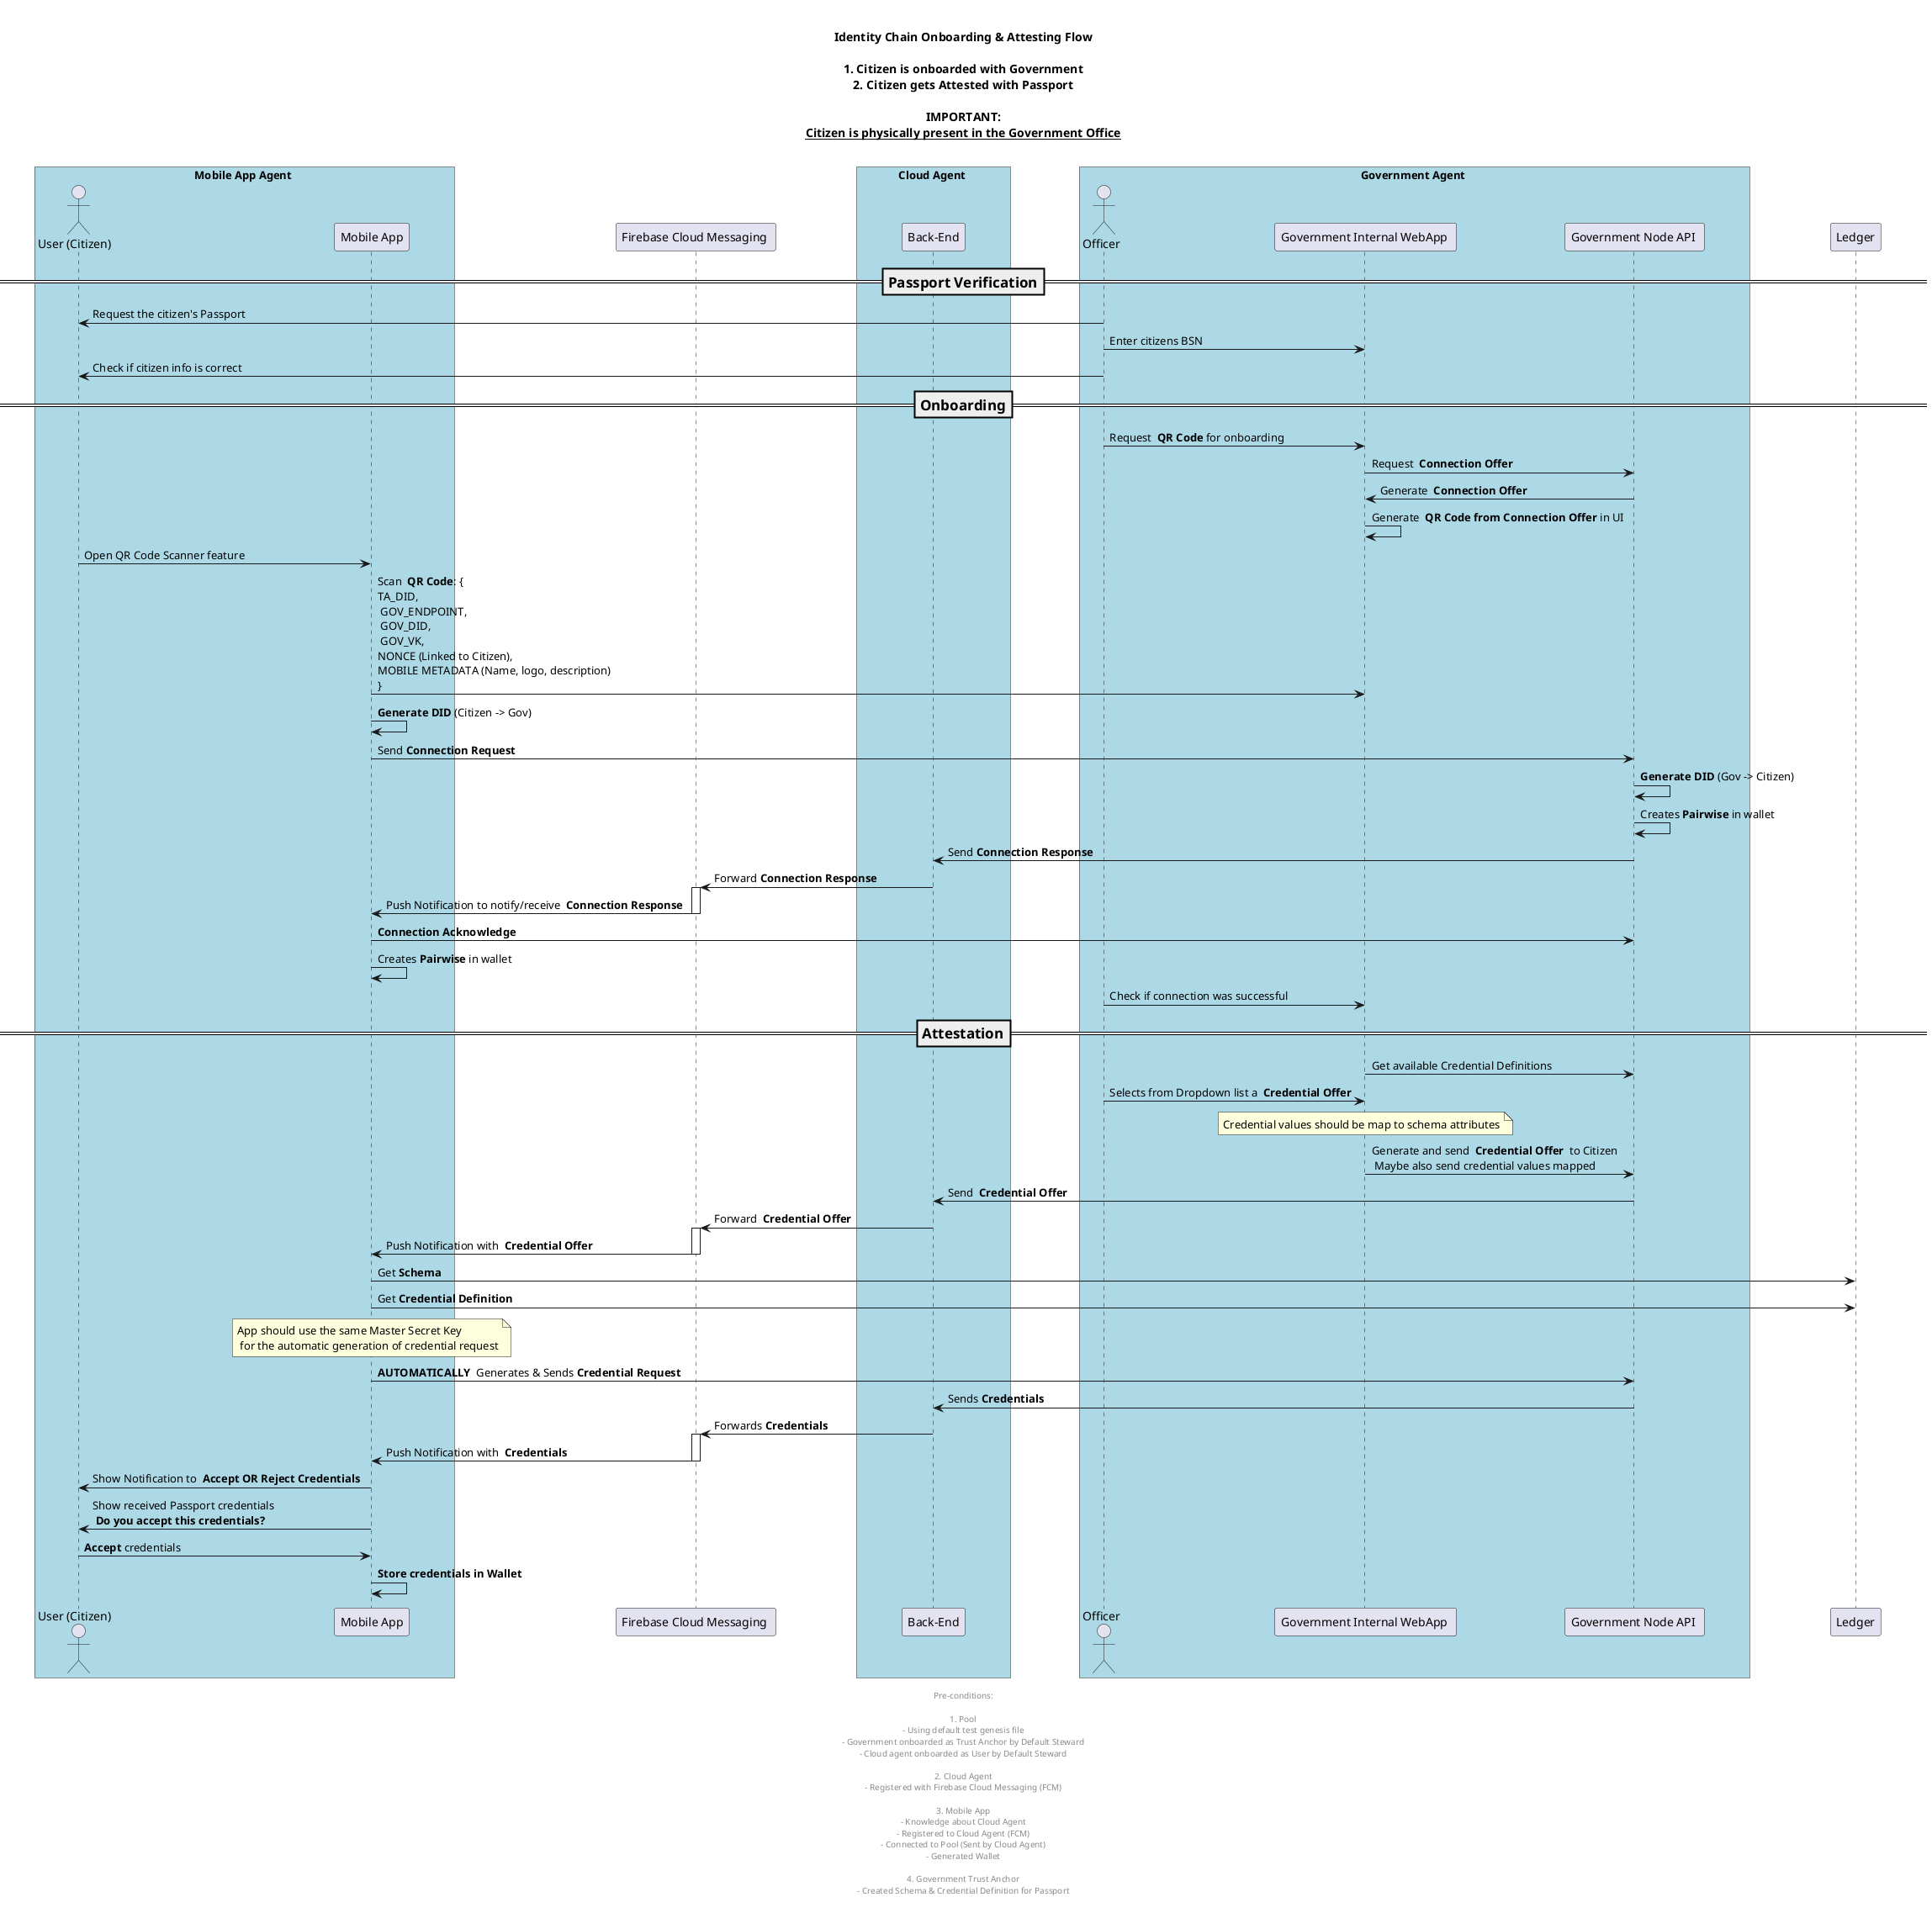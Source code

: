 @startuml
skinparam ParticipantPadding 50
skinparam BoxPadding 40

title

Identity Chain Onboarding & Attesting Flow

# Citizen is onboarded with Government
# Citizen gets Attested with Passport

IMPORTANT:
__Citizen is physically present in the Government Office__

end title

box "Mobile App Agent " #LightBlue
actor "User (Citizen) " as U
participant "Mobile App" as UAPP
endbox

participant "Firebase Cloud Messaging " as FCM

box "Cloud Agent " #LightBlue
participant "Back-End" as CA
endbox

box "Government Agent " #LightBlue
actor "Officer" as G
participant "Government Internal WebApp " as GAPP
participant "Government Node API " as GNODE
endbox

participant "Ledger" as L

=== Passport Verification ==

G -> U: Request the citizen's Passport
G -> GAPP: Enter citizens BSN
G -> U: Check if citizen info is correct

=== Onboarding ==

G -> GAPP: Request <b> QR Code</b> for onboarding
GAPP -> GNODE: Request <b> Connection Offer</b>
GNODE -> GAPP: Generate <b> Connection Offer</b>
GAPP -> GAPP: Generate <b> QR Code from Connection Offer</b> in UI
U -> UAPP: Open QR Code Scanner feature
UAPP -> GAPP: Scan <b> QR Code</b>: { \nTA_DID,\n GOV_ENDPOINT,\n GOV_DID,\n GOV_VK,\nNONCE (Linked to Citizen),\nMOBILE METADATA (Name, logo, description) \n}
UAPP -> UAPP: <b>Generate DID</b> (Citizen -> Gov)
UAPP -> GNODE: Send <b>Connection Request</b>
GNODE -> GNODE: <b>Generate DID</b> (Gov -> Citizen)
GNODE -> GNODE: Creates <b>Pairwise</b> in wallet
GNODE -> CA: Send <b>Connection Response</b>
CA -> FCM: Forward <b>Connection Response</b>
activate FCM
FCM -> UAPP: Push Notification to notify/receive <b> Connection Response </b>
deactivate FCM
UAPP -> GNODE: <b>Connection Acknowledge</b>
UAPP -> UAPP: Creates <b>Pairwise</b> in wallet
G -> GAPP: Check if connection was successful

=== Attestation ==


GAPP -> GNODE: Get available Credential Definitions
G -> GAPP: Selects from Dropdown list a <b> Credential Offer
note over GAPP : Credential values should be map to schema attributes
GAPP -> GNODE: Generate and send <b> Credential Offer </b> to Citizen \n Maybe also send credential values mapped
GNODE -> CA: Send <b> Credential Offer </b>
CA -> FCM: Forward <b> Credential Offer </b>
activate FCM
FCM -> UAPP: Push Notification with <b> Credential Offer </b>
deactivate FCM
UAPP -> L : Get <b>Schema</b>
UAPP -> L : Get <b>Credential Definition</b>
note over UAPP : App should use the same Master Secret Key \n for the automatic generation of credential request
UAPP -> GNODE: <b>AUTOMATICALLY </b> Generates & Sends<b> Credential Request</b>
GNODE -> CA: Sends <b>Credentials</b>
CA -> FCM: Forwards <b>Credentials</b>
activate FCM
FCM -> UAPP: Push Notification with <b> Credentials</b>
deactivate FCM
UAPP -> U: Show Notification to <b> Accept OR Reject Credentials  </b>

UAPP -> U: Show received Passport credentials \n <b>Do you accept this credentials?
U -> UAPP: <b>Accept</b> credentials
UAPP -> UAPP: <b>Store credentials in Wallet

footer

Pre-conditions:

# Pool
- Using default test genesis file
- Government onboarded as Trust Anchor by Default Steward
- Cloud agent onboarded as User by Default Steward

# Cloud Agent
- Registered with Firebase Cloud Messaging (FCM)

# Mobile App
- Knowledge about Cloud Agent
- Registered to Cloud Agent (FCM)
- Connected to Pool (Sent by Cloud Agent)
- Generated Wallet

# Government Trust Anchor
- Created Schema & Credential Definition for Passport

end footer

@enduml